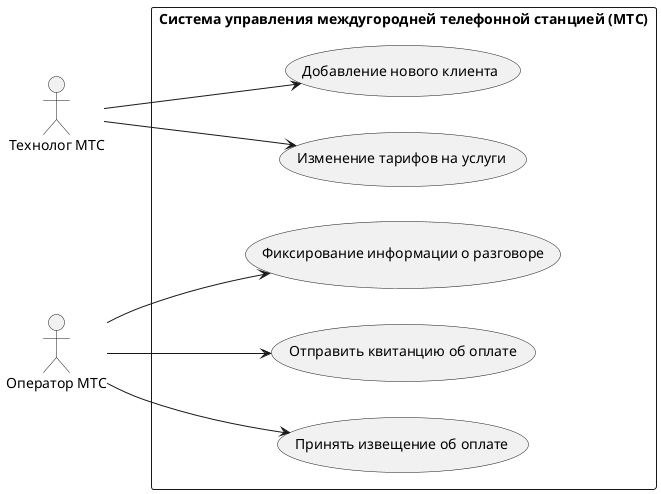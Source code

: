 @startuml
left to right direction

actor "Технолог МТС" as Techician
actor "Оператор МТС" as Operator

rectangle "Система управления междугородней телефонной станцией (МТС)" as Platform {
  usecase "Добавление нового клиента" as AddingClient
  usecase "Изменение тарифов на услуги" as ServiceCostChanging
  usecase "Фиксирование информации о разговоре" as HistoryInfo
  usecase "Отправить квитанцию об оплате" as RecommendationsInfo
  usecase "Принять извещение об оплате" as ReportInfo

  Techician  --> AddingClient
  Techician  --> ServiceCostChanging

  Operator   --> HistoryInfo
  Operator   --> RecommendationsInfo
  Operator   --> ReportInfo

}
@enduml